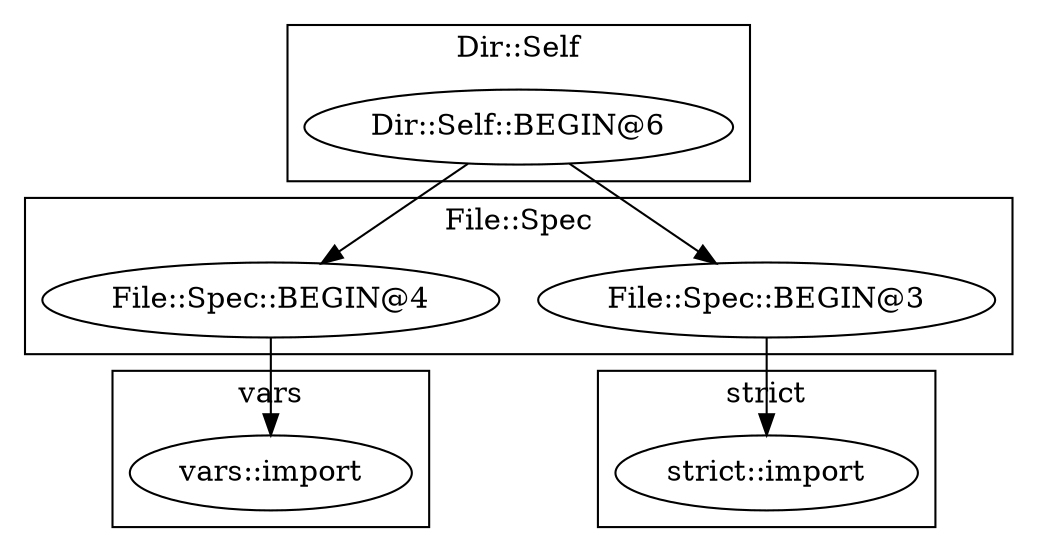 digraph {
graph [overlap=false]
subgraph cluster_Dir_Self {
	label="Dir::Self";
	"Dir::Self::BEGIN@6";
}
subgraph cluster_vars {
	label="vars";
	"vars::import";
}
subgraph cluster_strict {
	label="strict";
	"strict::import";
}
subgraph cluster_File_Spec {
	label="File::Spec";
	"File::Spec::BEGIN@4";
	"File::Spec::BEGIN@3";
}
"Dir::Self::BEGIN@6" -> "File::Spec::BEGIN@4";
"File::Spec::BEGIN@4" -> "vars::import";
"Dir::Self::BEGIN@6" -> "File::Spec::BEGIN@3";
"File::Spec::BEGIN@3" -> "strict::import";
}
